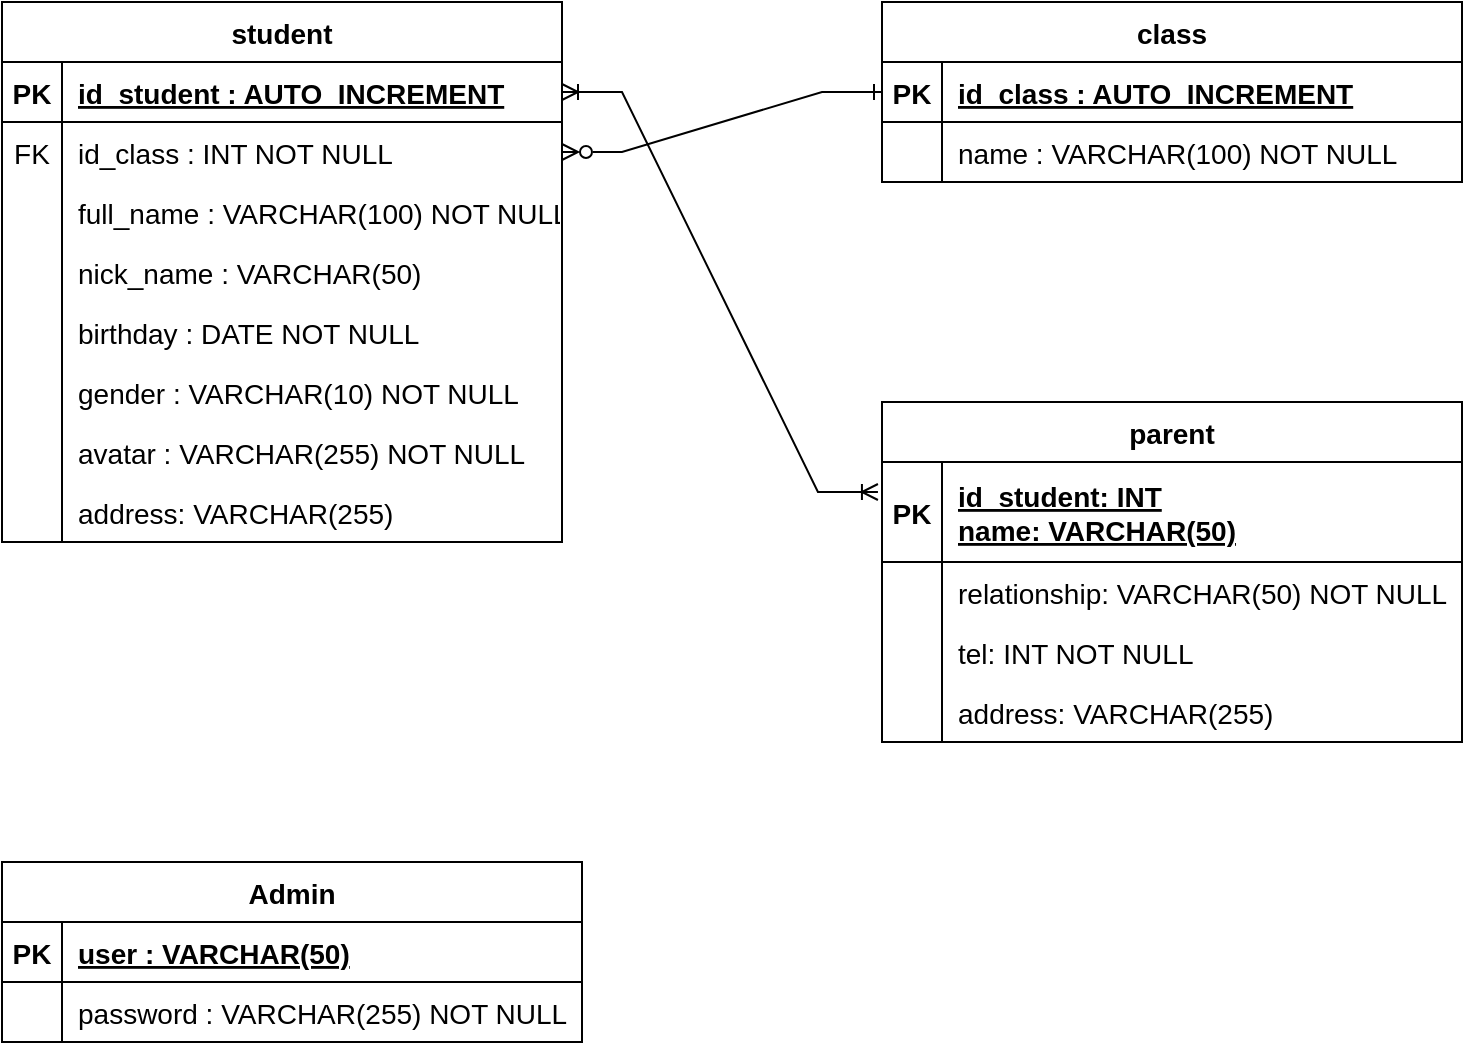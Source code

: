 <mxfile version="20.8.10" type="device"><diagram id="R9GLhiJorY-sbWwYrWPm" name="Page-1"><mxGraphModel dx="1050" dy="629" grid="1" gridSize="10" guides="1" tooltips="1" connect="1" arrows="1" fold="1" page="1" pageScale="1" pageWidth="827" pageHeight="1169" math="0" shadow="0"><root><mxCell id="0"/><mxCell id="1" parent="0"/><mxCell id="3tNZm5i3gdQkDdXI8rQV-1" value="student" style="shape=table;startSize=30;container=1;collapsible=1;childLayout=tableLayout;fixedRows=1;rowLines=0;fontStyle=1;align=center;resizeLast=1;fontSize=14;" parent="1" vertex="1"><mxGeometry x="40" y="40" width="280" height="270" as="geometry"><mxRectangle x="40" y="40" width="90" height="30" as="alternateBounds"/></mxGeometry></mxCell><mxCell id="3tNZm5i3gdQkDdXI8rQV-2" value="" style="shape=tableRow;horizontal=0;startSize=0;swimlaneHead=0;swimlaneBody=0;fillColor=none;collapsible=0;dropTarget=0;points=[[0,0.5],[1,0.5]];portConstraint=eastwest;top=0;left=0;right=0;bottom=1;fontSize=14;" parent="3tNZm5i3gdQkDdXI8rQV-1" vertex="1"><mxGeometry y="30" width="280" height="30" as="geometry"/></mxCell><mxCell id="3tNZm5i3gdQkDdXI8rQV-3" value="PK" style="shape=partialRectangle;connectable=0;fillColor=none;top=0;left=0;bottom=0;right=0;fontStyle=1;overflow=hidden;fontSize=14;" parent="3tNZm5i3gdQkDdXI8rQV-2" vertex="1"><mxGeometry width="30" height="30" as="geometry"><mxRectangle width="30" height="30" as="alternateBounds"/></mxGeometry></mxCell><mxCell id="3tNZm5i3gdQkDdXI8rQV-4" value="id_student : AUTO_INCREMENT" style="shape=partialRectangle;connectable=0;fillColor=none;top=0;left=0;bottom=0;right=0;align=left;spacingLeft=6;fontStyle=5;overflow=hidden;fontSize=14;" parent="3tNZm5i3gdQkDdXI8rQV-2" vertex="1"><mxGeometry x="30" width="250" height="30" as="geometry"><mxRectangle width="250" height="30" as="alternateBounds"/></mxGeometry></mxCell><mxCell id="3tNZm5i3gdQkDdXI8rQV-14" value="" style="shape=tableRow;horizontal=0;startSize=0;swimlaneHead=0;swimlaneBody=0;fillColor=none;collapsible=0;dropTarget=0;points=[[0,0.5],[1,0.5]];portConstraint=eastwest;top=0;left=0;right=0;bottom=0;fontSize=14;" parent="3tNZm5i3gdQkDdXI8rQV-1" vertex="1"><mxGeometry y="60" width="280" height="30" as="geometry"/></mxCell><mxCell id="3tNZm5i3gdQkDdXI8rQV-15" value="FK" style="shape=partialRectangle;connectable=0;fillColor=none;top=0;left=0;bottom=0;right=0;fontStyle=0;overflow=hidden;fontSize=14;" parent="3tNZm5i3gdQkDdXI8rQV-14" vertex="1"><mxGeometry width="30" height="30" as="geometry"><mxRectangle width="30" height="30" as="alternateBounds"/></mxGeometry></mxCell><mxCell id="3tNZm5i3gdQkDdXI8rQV-16" value="id_class : INT NOT NULL" style="shape=partialRectangle;connectable=0;fillColor=none;top=0;left=0;bottom=0;right=0;align=left;spacingLeft=6;fontStyle=0;overflow=hidden;fontSize=14;" parent="3tNZm5i3gdQkDdXI8rQV-14" vertex="1"><mxGeometry x="30" width="250" height="30" as="geometry"><mxRectangle width="250" height="30" as="alternateBounds"/></mxGeometry></mxCell><mxCell id="3tNZm5i3gdQkDdXI8rQV-5" value="" style="shape=tableRow;horizontal=0;startSize=0;swimlaneHead=0;swimlaneBody=0;fillColor=none;collapsible=0;dropTarget=0;points=[[0,0.5],[1,0.5]];portConstraint=eastwest;top=0;left=0;right=0;bottom=0;fontSize=14;" parent="3tNZm5i3gdQkDdXI8rQV-1" vertex="1"><mxGeometry y="90" width="280" height="30" as="geometry"/></mxCell><mxCell id="3tNZm5i3gdQkDdXI8rQV-6" value="" style="shape=partialRectangle;connectable=0;fillColor=none;top=0;left=0;bottom=0;right=0;editable=1;overflow=hidden;fontSize=14;" parent="3tNZm5i3gdQkDdXI8rQV-5" vertex="1"><mxGeometry width="30" height="30" as="geometry"><mxRectangle width="30" height="30" as="alternateBounds"/></mxGeometry></mxCell><mxCell id="3tNZm5i3gdQkDdXI8rQV-7" value="full_name : VARCHAR(100) NOT NULL" style="shape=partialRectangle;connectable=0;fillColor=none;top=0;left=0;bottom=0;right=0;align=left;spacingLeft=6;overflow=hidden;fontSize=14;" parent="3tNZm5i3gdQkDdXI8rQV-5" vertex="1"><mxGeometry x="30" width="250" height="30" as="geometry"><mxRectangle width="250" height="30" as="alternateBounds"/></mxGeometry></mxCell><mxCell id="3tNZm5i3gdQkDdXI8rQV-8" value="" style="shape=tableRow;horizontal=0;startSize=0;swimlaneHead=0;swimlaneBody=0;fillColor=none;collapsible=0;dropTarget=0;points=[[0,0.5],[1,0.5]];portConstraint=eastwest;top=0;left=0;right=0;bottom=0;fontSize=14;" parent="3tNZm5i3gdQkDdXI8rQV-1" vertex="1"><mxGeometry y="120" width="280" height="30" as="geometry"/></mxCell><mxCell id="3tNZm5i3gdQkDdXI8rQV-9" value="" style="shape=partialRectangle;connectable=0;fillColor=none;top=0;left=0;bottom=0;right=0;editable=1;overflow=hidden;fontSize=14;" parent="3tNZm5i3gdQkDdXI8rQV-8" vertex="1"><mxGeometry width="30" height="30" as="geometry"><mxRectangle width="30" height="30" as="alternateBounds"/></mxGeometry></mxCell><mxCell id="3tNZm5i3gdQkDdXI8rQV-10" value="nick_name : VARCHAR(50)" style="shape=partialRectangle;connectable=0;fillColor=none;top=0;left=0;bottom=0;right=0;align=left;spacingLeft=6;overflow=hidden;fontSize=14;" parent="3tNZm5i3gdQkDdXI8rQV-8" vertex="1"><mxGeometry x="30" width="250" height="30" as="geometry"><mxRectangle width="250" height="30" as="alternateBounds"/></mxGeometry></mxCell><mxCell id="3tNZm5i3gdQkDdXI8rQV-11" value="" style="shape=tableRow;horizontal=0;startSize=0;swimlaneHead=0;swimlaneBody=0;fillColor=none;collapsible=0;dropTarget=0;points=[[0,0.5],[1,0.5]];portConstraint=eastwest;top=0;left=0;right=0;bottom=0;fontSize=14;" parent="3tNZm5i3gdQkDdXI8rQV-1" vertex="1"><mxGeometry y="150" width="280" height="30" as="geometry"/></mxCell><mxCell id="3tNZm5i3gdQkDdXI8rQV-12" value="" style="shape=partialRectangle;connectable=0;fillColor=none;top=0;left=0;bottom=0;right=0;editable=1;overflow=hidden;fontSize=14;" parent="3tNZm5i3gdQkDdXI8rQV-11" vertex="1"><mxGeometry width="30" height="30" as="geometry"><mxRectangle width="30" height="30" as="alternateBounds"/></mxGeometry></mxCell><mxCell id="3tNZm5i3gdQkDdXI8rQV-13" value="birthday : DATE NOT NULL" style="shape=partialRectangle;connectable=0;fillColor=none;top=0;left=0;bottom=0;right=0;align=left;spacingLeft=6;overflow=hidden;fontSize=14;" parent="3tNZm5i3gdQkDdXI8rQV-11" vertex="1"><mxGeometry x="30" width="250" height="30" as="geometry"><mxRectangle width="250" height="30" as="alternateBounds"/></mxGeometry></mxCell><mxCell id="3tNZm5i3gdQkDdXI8rQV-23" value="" style="shape=tableRow;horizontal=0;startSize=0;swimlaneHead=0;swimlaneBody=0;fillColor=none;collapsible=0;dropTarget=0;points=[[0,0.5],[1,0.5]];portConstraint=eastwest;top=0;left=0;right=0;bottom=0;fontSize=14;" parent="3tNZm5i3gdQkDdXI8rQV-1" vertex="1"><mxGeometry y="180" width="280" height="30" as="geometry"/></mxCell><mxCell id="3tNZm5i3gdQkDdXI8rQV-24" value="" style="shape=partialRectangle;connectable=0;fillColor=none;top=0;left=0;bottom=0;right=0;editable=1;overflow=hidden;fontSize=14;" parent="3tNZm5i3gdQkDdXI8rQV-23" vertex="1"><mxGeometry width="30" height="30" as="geometry"><mxRectangle width="30" height="30" as="alternateBounds"/></mxGeometry></mxCell><mxCell id="3tNZm5i3gdQkDdXI8rQV-25" value="gender : VARCHAR(10) NOT NULL" style="shape=partialRectangle;connectable=0;fillColor=none;top=0;left=0;bottom=0;right=0;align=left;spacingLeft=6;overflow=hidden;fontSize=14;" parent="3tNZm5i3gdQkDdXI8rQV-23" vertex="1"><mxGeometry x="30" width="250" height="30" as="geometry"><mxRectangle width="250" height="30" as="alternateBounds"/></mxGeometry></mxCell><mxCell id="3tNZm5i3gdQkDdXI8rQV-20" value="" style="shape=tableRow;horizontal=0;startSize=0;swimlaneHead=0;swimlaneBody=0;fillColor=none;collapsible=0;dropTarget=0;points=[[0,0.5],[1,0.5]];portConstraint=eastwest;top=0;left=0;right=0;bottom=0;fontSize=14;" parent="3tNZm5i3gdQkDdXI8rQV-1" vertex="1"><mxGeometry y="210" width="280" height="30" as="geometry"/></mxCell><mxCell id="3tNZm5i3gdQkDdXI8rQV-21" value="" style="shape=partialRectangle;connectable=0;fillColor=none;top=0;left=0;bottom=0;right=0;editable=1;overflow=hidden;fontSize=14;" parent="3tNZm5i3gdQkDdXI8rQV-20" vertex="1"><mxGeometry width="30" height="30" as="geometry"><mxRectangle width="30" height="30" as="alternateBounds"/></mxGeometry></mxCell><mxCell id="3tNZm5i3gdQkDdXI8rQV-22" value="avatar : VARCHAR(255) NOT NULL" style="shape=partialRectangle;connectable=0;fillColor=none;top=0;left=0;bottom=0;right=0;align=left;spacingLeft=6;overflow=hidden;fontSize=14;" parent="3tNZm5i3gdQkDdXI8rQV-20" vertex="1"><mxGeometry x="30" width="250" height="30" as="geometry"><mxRectangle width="250" height="30" as="alternateBounds"/></mxGeometry></mxCell><mxCell id="89w3DghSiAPY7IE3Q8bJ-24" value="" style="shape=tableRow;horizontal=0;startSize=0;swimlaneHead=0;swimlaneBody=0;fillColor=none;collapsible=0;dropTarget=0;points=[[0,0.5],[1,0.5]];portConstraint=eastwest;top=0;left=0;right=0;bottom=0;" parent="3tNZm5i3gdQkDdXI8rQV-1" vertex="1"><mxGeometry y="240" width="280" height="30" as="geometry"/></mxCell><mxCell id="89w3DghSiAPY7IE3Q8bJ-25" value="" style="shape=partialRectangle;connectable=0;fillColor=none;top=0;left=0;bottom=0;right=0;editable=1;overflow=hidden;" parent="89w3DghSiAPY7IE3Q8bJ-24" vertex="1"><mxGeometry width="30" height="30" as="geometry"><mxRectangle width="30" height="30" as="alternateBounds"/></mxGeometry></mxCell><mxCell id="89w3DghSiAPY7IE3Q8bJ-26" value="address: VARCHAR(255)" style="shape=partialRectangle;connectable=0;fillColor=none;top=0;left=0;bottom=0;right=0;align=left;spacingLeft=6;overflow=hidden;fontSize=14;" parent="89w3DghSiAPY7IE3Q8bJ-24" vertex="1"><mxGeometry x="30" width="250" height="30" as="geometry"><mxRectangle width="250" height="30" as="alternateBounds"/></mxGeometry></mxCell><mxCell id="3tNZm5i3gdQkDdXI8rQV-26" value="class" style="shape=table;startSize=30;container=1;collapsible=1;childLayout=tableLayout;fixedRows=1;rowLines=0;fontStyle=1;align=center;resizeLast=1;fontSize=14;" parent="1" vertex="1"><mxGeometry x="480" y="40" width="290" height="90" as="geometry"><mxRectangle x="480" y="40" width="80" height="30" as="alternateBounds"/></mxGeometry></mxCell><mxCell id="3tNZm5i3gdQkDdXI8rQV-27" value="" style="shape=tableRow;horizontal=0;startSize=0;swimlaneHead=0;swimlaneBody=0;fillColor=none;collapsible=0;dropTarget=0;points=[[0,0.5],[1,0.5]];portConstraint=eastwest;top=0;left=0;right=0;bottom=1;fontSize=14;" parent="3tNZm5i3gdQkDdXI8rQV-26" vertex="1"><mxGeometry y="30" width="290" height="30" as="geometry"/></mxCell><mxCell id="3tNZm5i3gdQkDdXI8rQV-28" value="PK" style="shape=partialRectangle;connectable=0;fillColor=none;top=0;left=0;bottom=0;right=0;fontStyle=1;overflow=hidden;fontSize=14;" parent="3tNZm5i3gdQkDdXI8rQV-27" vertex="1"><mxGeometry width="30" height="30" as="geometry"><mxRectangle width="30" height="30" as="alternateBounds"/></mxGeometry></mxCell><mxCell id="3tNZm5i3gdQkDdXI8rQV-29" value="id_class : AUTO_INCREMENT" style="shape=partialRectangle;connectable=0;fillColor=none;top=0;left=0;bottom=0;right=0;align=left;spacingLeft=6;fontStyle=5;overflow=hidden;fontSize=14;" parent="3tNZm5i3gdQkDdXI8rQV-27" vertex="1"><mxGeometry x="30" width="260" height="30" as="geometry"><mxRectangle width="260" height="30" as="alternateBounds"/></mxGeometry></mxCell><mxCell id="3tNZm5i3gdQkDdXI8rQV-30" value="" style="shape=tableRow;horizontal=0;startSize=0;swimlaneHead=0;swimlaneBody=0;fillColor=none;collapsible=0;dropTarget=0;points=[[0,0.5],[1,0.5]];portConstraint=eastwest;top=0;left=0;right=0;bottom=0;fontSize=14;" parent="3tNZm5i3gdQkDdXI8rQV-26" vertex="1"><mxGeometry y="60" width="290" height="30" as="geometry"/></mxCell><mxCell id="3tNZm5i3gdQkDdXI8rQV-31" value="" style="shape=partialRectangle;connectable=0;fillColor=none;top=0;left=0;bottom=0;right=0;editable=1;overflow=hidden;fontSize=14;" parent="3tNZm5i3gdQkDdXI8rQV-30" vertex="1"><mxGeometry width="30" height="30" as="geometry"><mxRectangle width="30" height="30" as="alternateBounds"/></mxGeometry></mxCell><mxCell id="3tNZm5i3gdQkDdXI8rQV-32" value="name : VARCHAR(100) NOT NULL" style="shape=partialRectangle;connectable=0;fillColor=none;top=0;left=0;bottom=0;right=0;align=left;spacingLeft=6;overflow=hidden;fontSize=14;" parent="3tNZm5i3gdQkDdXI8rQV-30" vertex="1"><mxGeometry x="30" width="260" height="30" as="geometry"><mxRectangle width="260" height="30" as="alternateBounds"/></mxGeometry></mxCell><mxCell id="3tNZm5i3gdQkDdXI8rQV-39" value="" style="edgeStyle=entityRelationEdgeStyle;fontSize=14;html=1;endArrow=ERone;startArrow=ERzeroToMany;rounded=0;startFill=0;endFill=0;" parent="1" source="3tNZm5i3gdQkDdXI8rQV-14" target="3tNZm5i3gdQkDdXI8rQV-27" edge="1"><mxGeometry width="100" height="100" relative="1" as="geometry"><mxPoint x="360" y="350" as="sourcePoint"/><mxPoint x="460" y="250" as="targetPoint"/></mxGeometry></mxCell><mxCell id="IWOG977dpKziiUFnck5i-1" value="parent" style="shape=table;startSize=30;container=1;collapsible=1;childLayout=tableLayout;fixedRows=1;rowLines=0;fontStyle=1;align=center;resizeLast=1;fontSize=14;" parent="1" vertex="1"><mxGeometry x="480" y="240" width="290" height="170" as="geometry"><mxRectangle x="480" y="240" width="80" height="30" as="alternateBounds"/></mxGeometry></mxCell><mxCell id="IWOG977dpKziiUFnck5i-2" value="" style="shape=tableRow;horizontal=0;startSize=0;swimlaneHead=0;swimlaneBody=0;fillColor=none;collapsible=0;dropTarget=0;points=[[0,0.5],[1,0.5]];portConstraint=eastwest;top=0;left=0;right=0;bottom=1;fontSize=14;" parent="IWOG977dpKziiUFnck5i-1" vertex="1"><mxGeometry y="30" width="290" height="50" as="geometry"/></mxCell><mxCell id="IWOG977dpKziiUFnck5i-3" value="PK" style="shape=partialRectangle;connectable=0;fillColor=none;top=0;left=0;bottom=0;right=0;fontStyle=1;overflow=hidden;fontSize=14;" parent="IWOG977dpKziiUFnck5i-2" vertex="1"><mxGeometry width="30" height="50" as="geometry"><mxRectangle width="30" height="50" as="alternateBounds"/></mxGeometry></mxCell><mxCell id="IWOG977dpKziiUFnck5i-4" value="id_student: INT&#10;name: VARCHAR(50)" style="shape=partialRectangle;connectable=0;fillColor=none;top=0;left=0;bottom=0;right=0;align=left;spacingLeft=6;fontStyle=5;overflow=hidden;fontSize=14;spacingBottom=0;verticalAlign=middle;" parent="IWOG977dpKziiUFnck5i-2" vertex="1"><mxGeometry x="30" width="260" height="50" as="geometry"><mxRectangle width="260" height="50" as="alternateBounds"/></mxGeometry></mxCell><mxCell id="IWOG977dpKziiUFnck5i-5" value="" style="shape=tableRow;horizontal=0;startSize=0;swimlaneHead=0;swimlaneBody=0;fillColor=none;collapsible=0;dropTarget=0;points=[[0,0.5],[1,0.5]];portConstraint=eastwest;top=0;left=0;right=0;bottom=0;fontSize=14;" parent="IWOG977dpKziiUFnck5i-1" vertex="1"><mxGeometry y="80" width="290" height="30" as="geometry"/></mxCell><mxCell id="IWOG977dpKziiUFnck5i-6" value="" style="shape=partialRectangle;connectable=0;fillColor=none;top=0;left=0;bottom=0;right=0;editable=1;overflow=hidden;fontSize=14;" parent="IWOG977dpKziiUFnck5i-5" vertex="1"><mxGeometry width="30" height="30" as="geometry"><mxRectangle width="30" height="30" as="alternateBounds"/></mxGeometry></mxCell><mxCell id="IWOG977dpKziiUFnck5i-7" value="relationship: VARCHAR(50) NOT NULL" style="shape=partialRectangle;connectable=0;fillColor=none;top=0;left=0;bottom=0;right=0;align=left;spacingLeft=6;overflow=hidden;fontSize=14;" parent="IWOG977dpKziiUFnck5i-5" vertex="1"><mxGeometry x="30" width="260" height="30" as="geometry"><mxRectangle width="260" height="30" as="alternateBounds"/></mxGeometry></mxCell><mxCell id="IWOG977dpKziiUFnck5i-8" value="" style="shape=tableRow;horizontal=0;startSize=0;swimlaneHead=0;swimlaneBody=0;fillColor=none;collapsible=0;dropTarget=0;points=[[0,0.5],[1,0.5]];portConstraint=eastwest;top=0;left=0;right=0;bottom=0;fontSize=14;" parent="IWOG977dpKziiUFnck5i-1" vertex="1"><mxGeometry y="110" width="290" height="30" as="geometry"/></mxCell><mxCell id="IWOG977dpKziiUFnck5i-9" value="" style="shape=partialRectangle;connectable=0;fillColor=none;top=0;left=0;bottom=0;right=0;editable=1;overflow=hidden;fontSize=14;" parent="IWOG977dpKziiUFnck5i-8" vertex="1"><mxGeometry width="30" height="30" as="geometry"><mxRectangle width="30" height="30" as="alternateBounds"/></mxGeometry></mxCell><mxCell id="IWOG977dpKziiUFnck5i-10" value="tel: INT NOT NULL" style="shape=partialRectangle;connectable=0;fillColor=none;top=0;left=0;bottom=0;right=0;align=left;spacingLeft=6;overflow=hidden;fontSize=14;" parent="IWOG977dpKziiUFnck5i-8" vertex="1"><mxGeometry x="30" width="260" height="30" as="geometry"><mxRectangle width="260" height="30" as="alternateBounds"/></mxGeometry></mxCell><mxCell id="uiS13OGXSaTrSZAcxsYg-29" value="" style="shape=tableRow;horizontal=0;startSize=0;swimlaneHead=0;swimlaneBody=0;fillColor=none;collapsible=0;dropTarget=0;points=[[0,0.5],[1,0.5]];portConstraint=eastwest;top=0;left=0;right=0;bottom=0;fontSize=14;" vertex="1" parent="IWOG977dpKziiUFnck5i-1"><mxGeometry y="140" width="290" height="30" as="geometry"/></mxCell><mxCell id="uiS13OGXSaTrSZAcxsYg-30" value="" style="shape=partialRectangle;connectable=0;fillColor=none;top=0;left=0;bottom=0;right=0;editable=1;overflow=hidden;fontSize=14;" vertex="1" parent="uiS13OGXSaTrSZAcxsYg-29"><mxGeometry width="30" height="30" as="geometry"><mxRectangle width="30" height="30" as="alternateBounds"/></mxGeometry></mxCell><mxCell id="uiS13OGXSaTrSZAcxsYg-31" value="address: VARCHAR(255)" style="shape=partialRectangle;connectable=0;fillColor=none;top=0;left=0;bottom=0;right=0;align=left;spacingLeft=6;overflow=hidden;fontSize=14;" vertex="1" parent="uiS13OGXSaTrSZAcxsYg-29"><mxGeometry x="30" width="260" height="30" as="geometry"><mxRectangle width="260" height="30" as="alternateBounds"/></mxGeometry></mxCell><mxCell id="IWOG977dpKziiUFnck5i-14" value="" style="edgeStyle=entityRelationEdgeStyle;fontSize=14;html=1;endArrow=ERoneToMany;rounded=0;exitX=1;exitY=0.5;exitDx=0;exitDy=0;startArrow=ERoneToMany;startFill=0;entryX=-0.007;entryY=0.3;entryDx=0;entryDy=0;entryPerimeter=0;" parent="1" source="3tNZm5i3gdQkDdXI8rQV-2" target="IWOG977dpKziiUFnck5i-2" edge="1"><mxGeometry width="100" height="100" relative="1" as="geometry"><mxPoint x="360" y="380" as="sourcePoint"/><mxPoint x="480" y="290" as="targetPoint"/></mxGeometry></mxCell><mxCell id="uiS13OGXSaTrSZAcxsYg-14" value="Admin" style="shape=table;startSize=30;container=1;collapsible=1;childLayout=tableLayout;fixedRows=1;rowLines=0;fontStyle=1;align=center;resizeLast=1;fontSize=14;" vertex="1" parent="1"><mxGeometry x="40" y="470" width="290" height="90" as="geometry"/></mxCell><mxCell id="uiS13OGXSaTrSZAcxsYg-15" value="" style="shape=tableRow;horizontal=0;startSize=0;swimlaneHead=0;swimlaneBody=0;fillColor=none;collapsible=0;dropTarget=0;points=[[0,0.5],[1,0.5]];portConstraint=eastwest;top=0;left=0;right=0;bottom=1;fontSize=14;" vertex="1" parent="uiS13OGXSaTrSZAcxsYg-14"><mxGeometry y="30" width="290" height="30" as="geometry"/></mxCell><mxCell id="uiS13OGXSaTrSZAcxsYg-16" value="PK" style="shape=partialRectangle;connectable=0;fillColor=none;top=0;left=0;bottom=0;right=0;fontStyle=1;overflow=hidden;fontSize=14;" vertex="1" parent="uiS13OGXSaTrSZAcxsYg-15"><mxGeometry width="30" height="30" as="geometry"><mxRectangle width="30" height="30" as="alternateBounds"/></mxGeometry></mxCell><mxCell id="uiS13OGXSaTrSZAcxsYg-17" value="user : VARCHAR(50)" style="shape=partialRectangle;connectable=0;fillColor=none;top=0;left=0;bottom=0;right=0;align=left;spacingLeft=6;fontStyle=5;overflow=hidden;fontSize=14;" vertex="1" parent="uiS13OGXSaTrSZAcxsYg-15"><mxGeometry x="30" width="260" height="30" as="geometry"><mxRectangle width="260" height="30" as="alternateBounds"/></mxGeometry></mxCell><mxCell id="uiS13OGXSaTrSZAcxsYg-18" value="" style="shape=tableRow;horizontal=0;startSize=0;swimlaneHead=0;swimlaneBody=0;fillColor=none;collapsible=0;dropTarget=0;points=[[0,0.5],[1,0.5]];portConstraint=eastwest;top=0;left=0;right=0;bottom=0;fontSize=14;" vertex="1" parent="uiS13OGXSaTrSZAcxsYg-14"><mxGeometry y="60" width="290" height="30" as="geometry"/></mxCell><mxCell id="uiS13OGXSaTrSZAcxsYg-19" value="" style="shape=partialRectangle;connectable=0;fillColor=none;top=0;left=0;bottom=0;right=0;editable=1;overflow=hidden;fontSize=14;" vertex="1" parent="uiS13OGXSaTrSZAcxsYg-18"><mxGeometry width="30" height="30" as="geometry"><mxRectangle width="30" height="30" as="alternateBounds"/></mxGeometry></mxCell><mxCell id="uiS13OGXSaTrSZAcxsYg-20" value="password : VARCHAR(255) NOT NULL" style="shape=partialRectangle;connectable=0;fillColor=none;top=0;left=0;bottom=0;right=0;align=left;spacingLeft=6;overflow=hidden;fontSize=14;" vertex="1" parent="uiS13OGXSaTrSZAcxsYg-18"><mxGeometry x="30" width="260" height="30" as="geometry"><mxRectangle width="260" height="30" as="alternateBounds"/></mxGeometry></mxCell></root></mxGraphModel></diagram></mxfile>